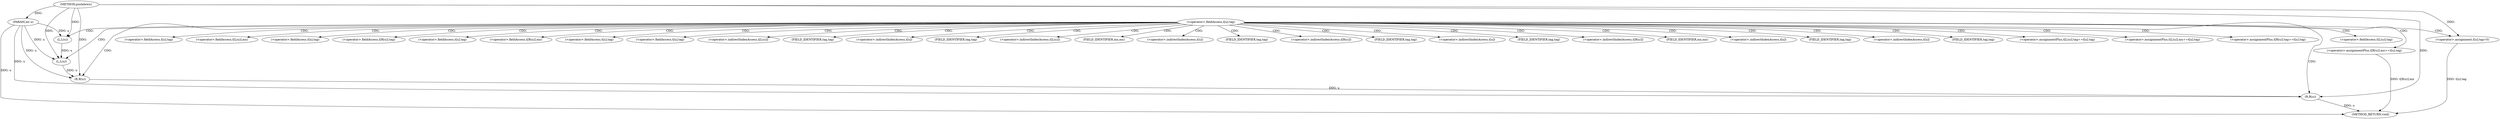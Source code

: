 digraph "pushdown" {  
"1000343" [label = "(METHOD,pushdown)" ]
"1000408" [label = "(METHOD_RETURN,void)" ]
"1000344" [label = "(PARAM,int u)" ]
"1000353" [label = "(<operator>.assignmentPlus,t[L(u)].tag+=t[u].tag)" ]
"1000365" [label = "(<operator>.assignmentPlus,t[L(u)].mx+=t[u].tag)" ]
"1000377" [label = "(<operator>.assignmentPlus,t[R(u)].tag+=t[u].tag)" ]
"1000389" [label = "(<operator>.assignmentPlus,t[R(u)].mx+=t[u].tag)" ]
"1000401" [label = "(<operator>.assignment,t[u].tag=0)" ]
"1000357" [label = "(L,L(u))" ]
"1000369" [label = "(L,L(u))" ]
"1000381" [label = "(R,R(u))" ]
"1000393" [label = "(R,R(u))" ]
"1000347" [label = "(<operator>.fieldAccess,t[u].tag)" ]
"1000354" [label = "(<operator>.fieldAccess,t[L(u)].tag)" ]
"1000360" [label = "(<operator>.fieldAccess,t[u].tag)" ]
"1000366" [label = "(<operator>.fieldAccess,t[L(u)].mx)" ]
"1000372" [label = "(<operator>.fieldAccess,t[u].tag)" ]
"1000378" [label = "(<operator>.fieldAccess,t[R(u)].tag)" ]
"1000384" [label = "(<operator>.fieldAccess,t[u].tag)" ]
"1000390" [label = "(<operator>.fieldAccess,t[R(u)].mx)" ]
"1000396" [label = "(<operator>.fieldAccess,t[u].tag)" ]
"1000402" [label = "(<operator>.fieldAccess,t[u].tag)" ]
"1000355" [label = "(<operator>.indirectIndexAccess,t[L(u)])" ]
"1000359" [label = "(FIELD_IDENTIFIER,tag,tag)" ]
"1000361" [label = "(<operator>.indirectIndexAccess,t[u])" ]
"1000364" [label = "(FIELD_IDENTIFIER,tag,tag)" ]
"1000367" [label = "(<operator>.indirectIndexAccess,t[L(u)])" ]
"1000371" [label = "(FIELD_IDENTIFIER,mx,mx)" ]
"1000373" [label = "(<operator>.indirectIndexAccess,t[u])" ]
"1000376" [label = "(FIELD_IDENTIFIER,tag,tag)" ]
"1000379" [label = "(<operator>.indirectIndexAccess,t[R(u)])" ]
"1000383" [label = "(FIELD_IDENTIFIER,tag,tag)" ]
"1000385" [label = "(<operator>.indirectIndexAccess,t[u])" ]
"1000388" [label = "(FIELD_IDENTIFIER,tag,tag)" ]
"1000391" [label = "(<operator>.indirectIndexAccess,t[R(u)])" ]
"1000395" [label = "(FIELD_IDENTIFIER,mx,mx)" ]
"1000397" [label = "(<operator>.indirectIndexAccess,t[u])" ]
"1000400" [label = "(FIELD_IDENTIFIER,tag,tag)" ]
"1000403" [label = "(<operator>.indirectIndexAccess,t[u])" ]
"1000406" [label = "(FIELD_IDENTIFIER,tag,tag)" ]
  "1000344" -> "1000408"  [ label = "DDG: u"] 
  "1000393" -> "1000408"  [ label = "DDG: u"] 
  "1000389" -> "1000408"  [ label = "DDG: t[R(u)].mx"] 
  "1000401" -> "1000408"  [ label = "DDG: t[u].tag"] 
  "1000343" -> "1000344"  [ label = "DDG: "] 
  "1000343" -> "1000401"  [ label = "DDG: "] 
  "1000344" -> "1000357"  [ label = "DDG: u"] 
  "1000343" -> "1000357"  [ label = "DDG: "] 
  "1000357" -> "1000369"  [ label = "DDG: u"] 
  "1000344" -> "1000369"  [ label = "DDG: u"] 
  "1000343" -> "1000369"  [ label = "DDG: "] 
  "1000369" -> "1000381"  [ label = "DDG: u"] 
  "1000344" -> "1000381"  [ label = "DDG: u"] 
  "1000343" -> "1000381"  [ label = "DDG: "] 
  "1000381" -> "1000393"  [ label = "DDG: u"] 
  "1000344" -> "1000393"  [ label = "DDG: u"] 
  "1000343" -> "1000393"  [ label = "DDG: "] 
  "1000347" -> "1000367"  [ label = "CDG: "] 
  "1000347" -> "1000389"  [ label = "CDG: "] 
  "1000347" -> "1000397"  [ label = "CDG: "] 
  "1000347" -> "1000379"  [ label = "CDG: "] 
  "1000347" -> "1000396"  [ label = "CDG: "] 
  "1000347" -> "1000406"  [ label = "CDG: "] 
  "1000347" -> "1000391"  [ label = "CDG: "] 
  "1000347" -> "1000359"  [ label = "CDG: "] 
  "1000347" -> "1000371"  [ label = "CDG: "] 
  "1000347" -> "1000401"  [ label = "CDG: "] 
  "1000347" -> "1000360"  [ label = "CDG: "] 
  "1000347" -> "1000400"  [ label = "CDG: "] 
  "1000347" -> "1000354"  [ label = "CDG: "] 
  "1000347" -> "1000353"  [ label = "CDG: "] 
  "1000347" -> "1000385"  [ label = "CDG: "] 
  "1000347" -> "1000388"  [ label = "CDG: "] 
  "1000347" -> "1000384"  [ label = "CDG: "] 
  "1000347" -> "1000403"  [ label = "CDG: "] 
  "1000347" -> "1000377"  [ label = "CDG: "] 
  "1000347" -> "1000383"  [ label = "CDG: "] 
  "1000347" -> "1000373"  [ label = "CDG: "] 
  "1000347" -> "1000393"  [ label = "CDG: "] 
  "1000347" -> "1000365"  [ label = "CDG: "] 
  "1000347" -> "1000366"  [ label = "CDG: "] 
  "1000347" -> "1000357"  [ label = "CDG: "] 
  "1000347" -> "1000355"  [ label = "CDG: "] 
  "1000347" -> "1000376"  [ label = "CDG: "] 
  "1000347" -> "1000361"  [ label = "CDG: "] 
  "1000347" -> "1000390"  [ label = "CDG: "] 
  "1000347" -> "1000402"  [ label = "CDG: "] 
  "1000347" -> "1000378"  [ label = "CDG: "] 
  "1000347" -> "1000372"  [ label = "CDG: "] 
  "1000347" -> "1000395"  [ label = "CDG: "] 
  "1000347" -> "1000381"  [ label = "CDG: "] 
  "1000347" -> "1000369"  [ label = "CDG: "] 
  "1000347" -> "1000364"  [ label = "CDG: "] 
}
